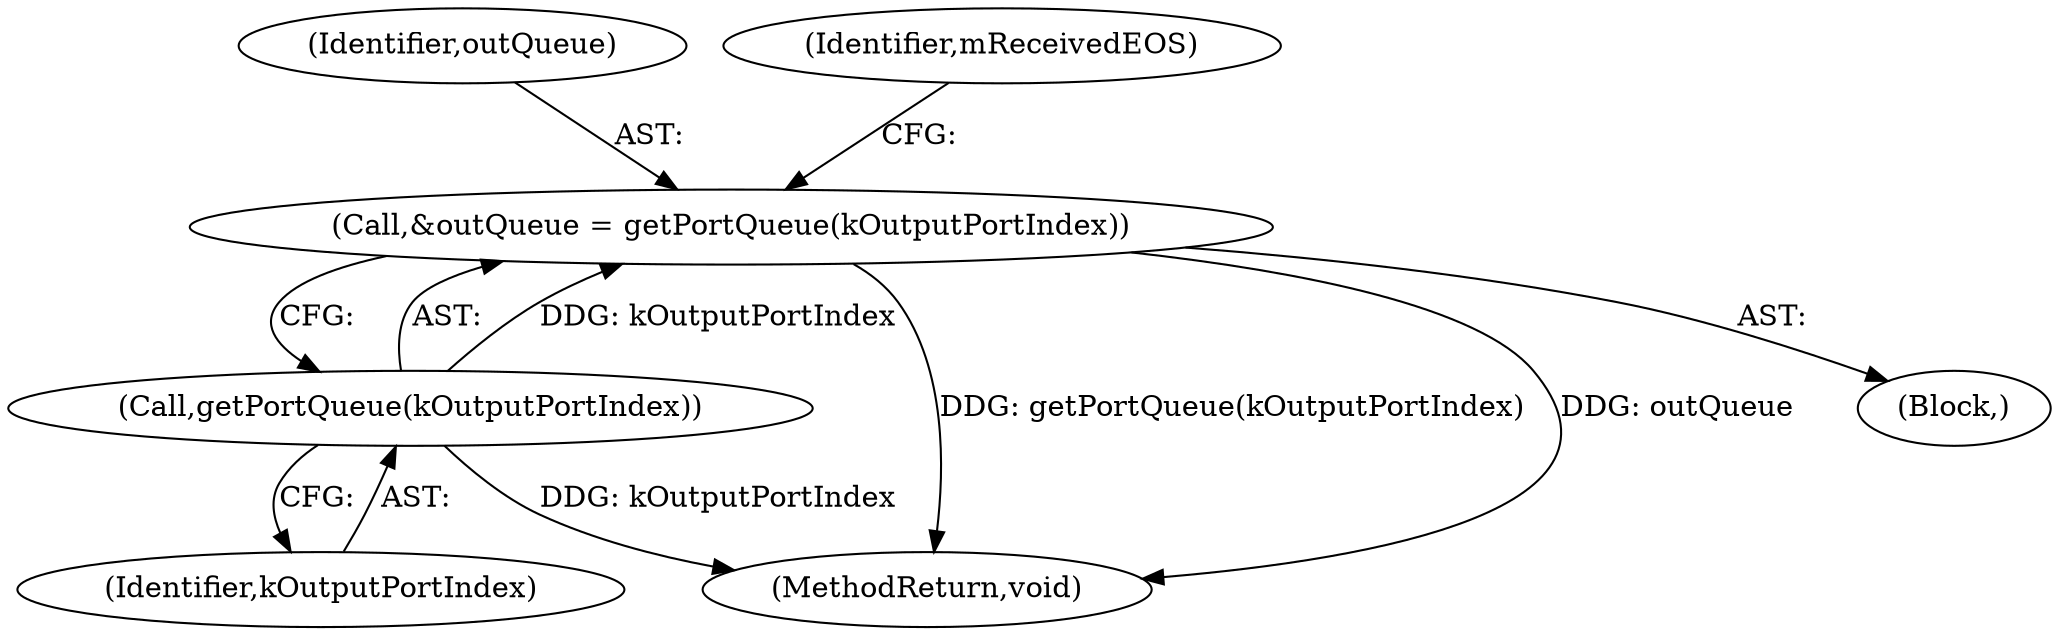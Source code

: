 digraph "0_Android_918eeaa29d99d257282fafec931b4bda0e3bae12@pointer" {
"1000161" [label="(Call,&outQueue = getPortQueue(kOutputPortIndex))"];
"1000163" [label="(Call,getPortQueue(kOutputPortIndex))"];
"1000162" [label="(Identifier,outQueue)"];
"1000167" [label="(Identifier,mReceivedEOS)"];
"1000161" [label="(Call,&outQueue = getPortQueue(kOutputPortIndex))"];
"1000659" [label="(MethodReturn,void)"];
"1000164" [label="(Identifier,kOutputPortIndex)"];
"1000111" [label="(Block,)"];
"1000163" [label="(Call,getPortQueue(kOutputPortIndex))"];
"1000161" -> "1000111"  [label="AST: "];
"1000161" -> "1000163"  [label="CFG: "];
"1000162" -> "1000161"  [label="AST: "];
"1000163" -> "1000161"  [label="AST: "];
"1000167" -> "1000161"  [label="CFG: "];
"1000161" -> "1000659"  [label="DDG: getPortQueue(kOutputPortIndex)"];
"1000161" -> "1000659"  [label="DDG: outQueue"];
"1000163" -> "1000161"  [label="DDG: kOutputPortIndex"];
"1000163" -> "1000164"  [label="CFG: "];
"1000164" -> "1000163"  [label="AST: "];
"1000163" -> "1000659"  [label="DDG: kOutputPortIndex"];
}

